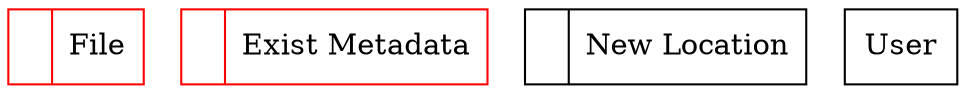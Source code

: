 digraph dfd2{ 
node[shape=record]
200 [label="<f0>  |<f1> File " color=red];
201 [label="<f0>  |<f1> Exist Metadata " color=red];
202 [label="<f0>  |<f1> New Location " ];
203 [label="User" shape=box];
}